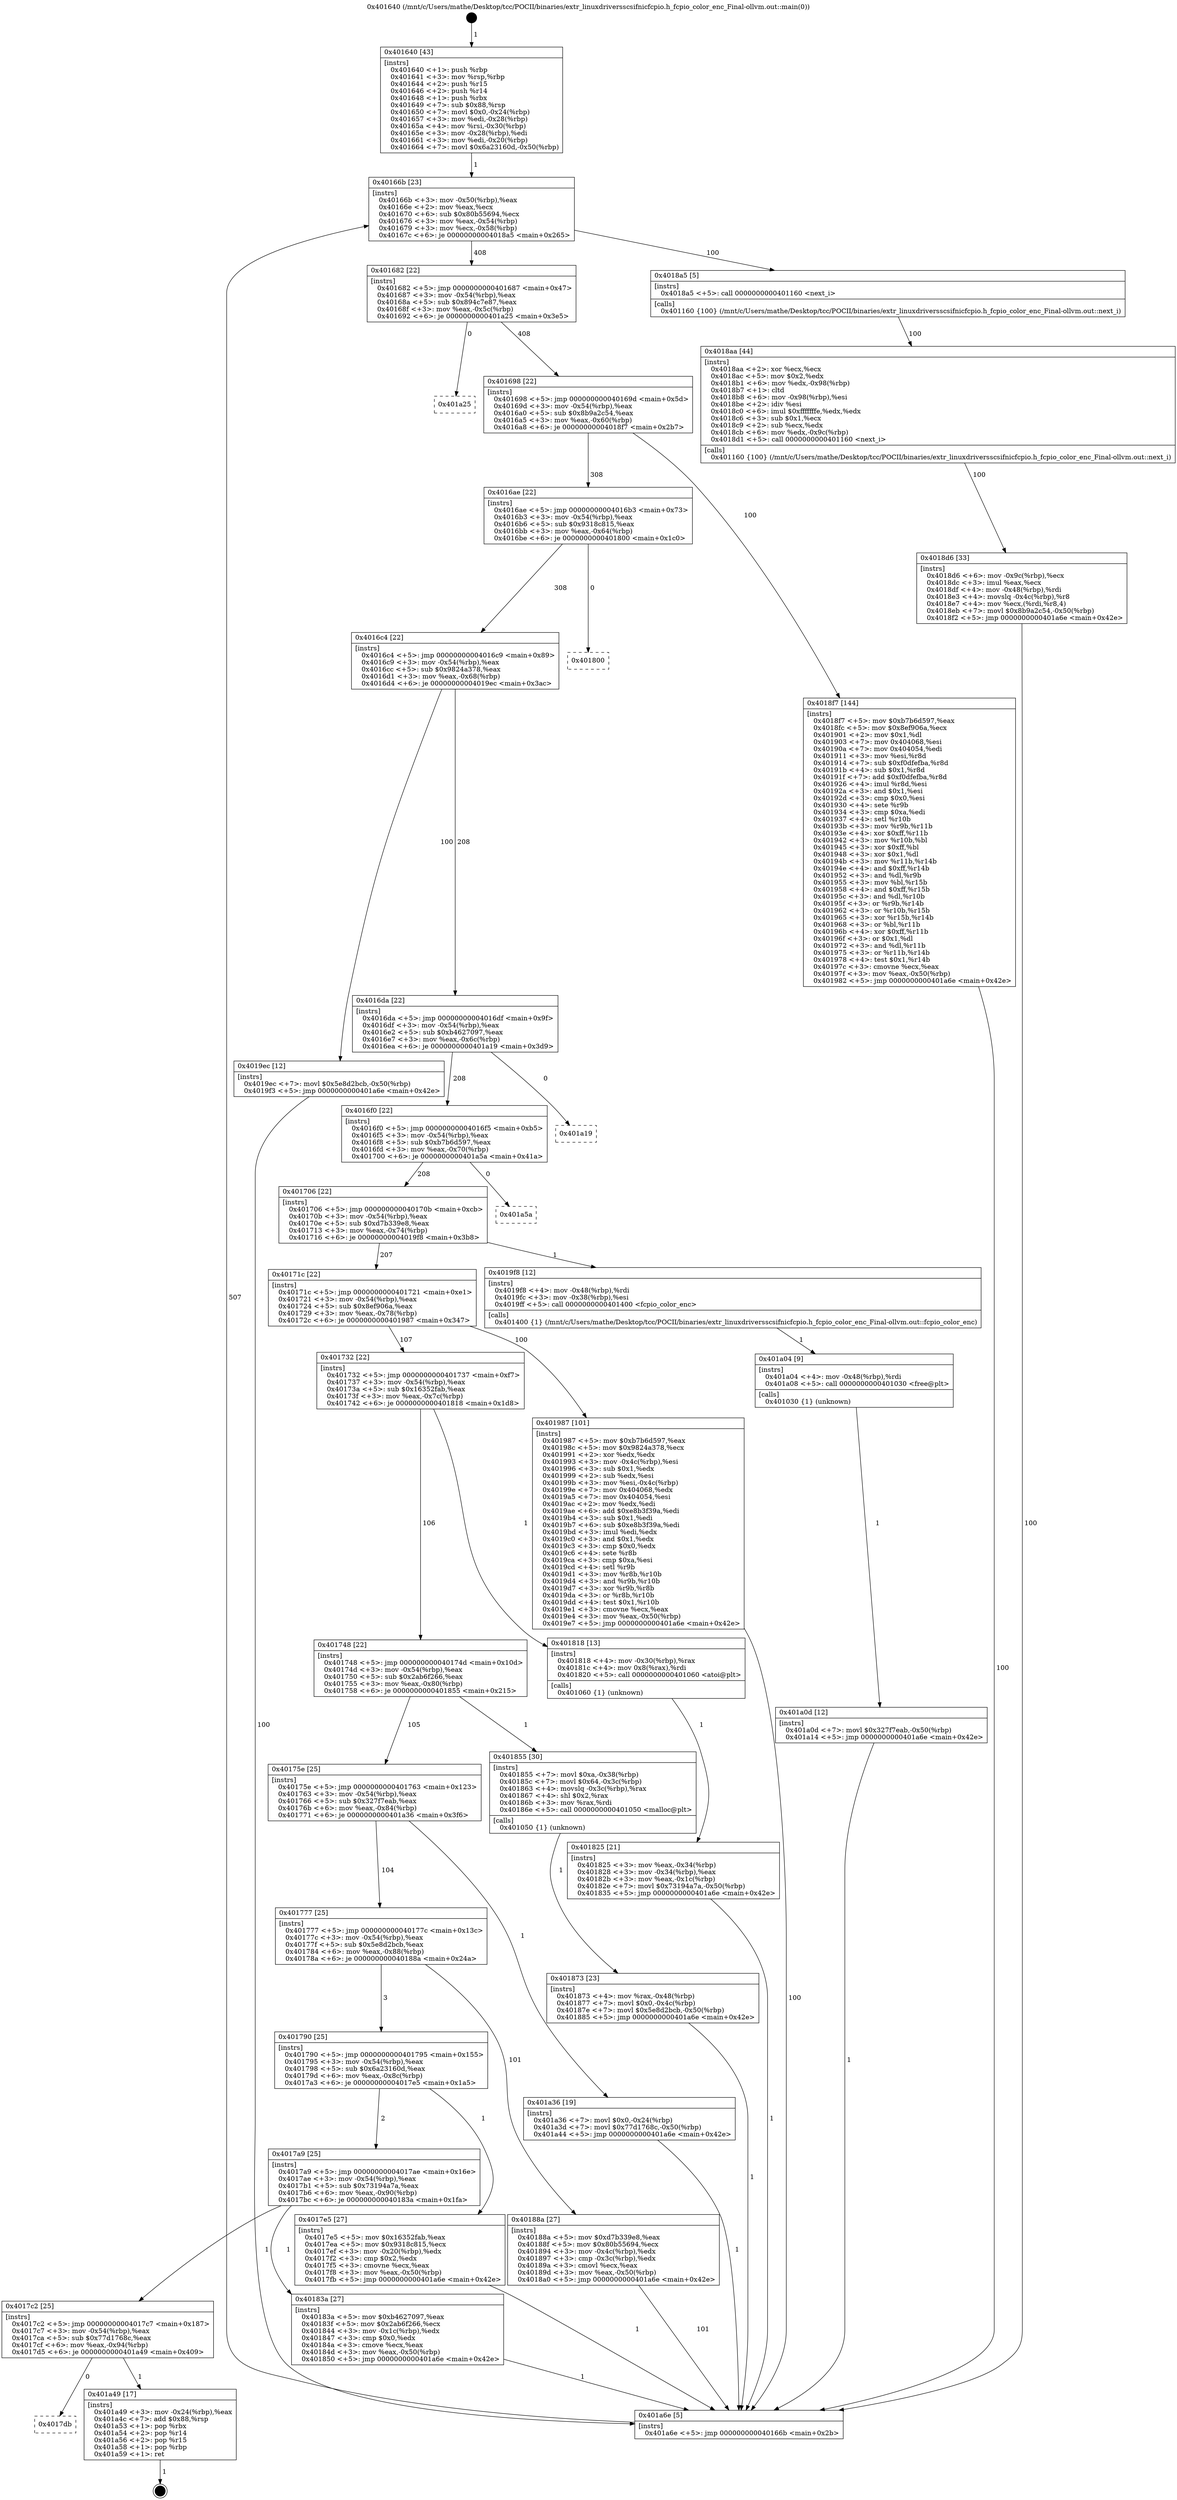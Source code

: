 digraph "0x401640" {
  label = "0x401640 (/mnt/c/Users/mathe/Desktop/tcc/POCII/binaries/extr_linuxdriversscsifnicfcpio.h_fcpio_color_enc_Final-ollvm.out::main(0))"
  labelloc = "t"
  node[shape=record]

  Entry [label="",width=0.3,height=0.3,shape=circle,fillcolor=black,style=filled]
  "0x40166b" [label="{
     0x40166b [23]\l
     | [instrs]\l
     &nbsp;&nbsp;0x40166b \<+3\>: mov -0x50(%rbp),%eax\l
     &nbsp;&nbsp;0x40166e \<+2\>: mov %eax,%ecx\l
     &nbsp;&nbsp;0x401670 \<+6\>: sub $0x80b55694,%ecx\l
     &nbsp;&nbsp;0x401676 \<+3\>: mov %eax,-0x54(%rbp)\l
     &nbsp;&nbsp;0x401679 \<+3\>: mov %ecx,-0x58(%rbp)\l
     &nbsp;&nbsp;0x40167c \<+6\>: je 00000000004018a5 \<main+0x265\>\l
  }"]
  "0x4018a5" [label="{
     0x4018a5 [5]\l
     | [instrs]\l
     &nbsp;&nbsp;0x4018a5 \<+5\>: call 0000000000401160 \<next_i\>\l
     | [calls]\l
     &nbsp;&nbsp;0x401160 \{100\} (/mnt/c/Users/mathe/Desktop/tcc/POCII/binaries/extr_linuxdriversscsifnicfcpio.h_fcpio_color_enc_Final-ollvm.out::next_i)\l
  }"]
  "0x401682" [label="{
     0x401682 [22]\l
     | [instrs]\l
     &nbsp;&nbsp;0x401682 \<+5\>: jmp 0000000000401687 \<main+0x47\>\l
     &nbsp;&nbsp;0x401687 \<+3\>: mov -0x54(%rbp),%eax\l
     &nbsp;&nbsp;0x40168a \<+5\>: sub $0x894c7e87,%eax\l
     &nbsp;&nbsp;0x40168f \<+3\>: mov %eax,-0x5c(%rbp)\l
     &nbsp;&nbsp;0x401692 \<+6\>: je 0000000000401a25 \<main+0x3e5\>\l
  }"]
  Exit [label="",width=0.3,height=0.3,shape=circle,fillcolor=black,style=filled,peripheries=2]
  "0x401a25" [label="{
     0x401a25\l
  }", style=dashed]
  "0x401698" [label="{
     0x401698 [22]\l
     | [instrs]\l
     &nbsp;&nbsp;0x401698 \<+5\>: jmp 000000000040169d \<main+0x5d\>\l
     &nbsp;&nbsp;0x40169d \<+3\>: mov -0x54(%rbp),%eax\l
     &nbsp;&nbsp;0x4016a0 \<+5\>: sub $0x8b9a2c54,%eax\l
     &nbsp;&nbsp;0x4016a5 \<+3\>: mov %eax,-0x60(%rbp)\l
     &nbsp;&nbsp;0x4016a8 \<+6\>: je 00000000004018f7 \<main+0x2b7\>\l
  }"]
  "0x4017db" [label="{
     0x4017db\l
  }", style=dashed]
  "0x4018f7" [label="{
     0x4018f7 [144]\l
     | [instrs]\l
     &nbsp;&nbsp;0x4018f7 \<+5\>: mov $0xb7b6d597,%eax\l
     &nbsp;&nbsp;0x4018fc \<+5\>: mov $0x8ef906a,%ecx\l
     &nbsp;&nbsp;0x401901 \<+2\>: mov $0x1,%dl\l
     &nbsp;&nbsp;0x401903 \<+7\>: mov 0x404068,%esi\l
     &nbsp;&nbsp;0x40190a \<+7\>: mov 0x404054,%edi\l
     &nbsp;&nbsp;0x401911 \<+3\>: mov %esi,%r8d\l
     &nbsp;&nbsp;0x401914 \<+7\>: sub $0xf0dfefba,%r8d\l
     &nbsp;&nbsp;0x40191b \<+4\>: sub $0x1,%r8d\l
     &nbsp;&nbsp;0x40191f \<+7\>: add $0xf0dfefba,%r8d\l
     &nbsp;&nbsp;0x401926 \<+4\>: imul %r8d,%esi\l
     &nbsp;&nbsp;0x40192a \<+3\>: and $0x1,%esi\l
     &nbsp;&nbsp;0x40192d \<+3\>: cmp $0x0,%esi\l
     &nbsp;&nbsp;0x401930 \<+4\>: sete %r9b\l
     &nbsp;&nbsp;0x401934 \<+3\>: cmp $0xa,%edi\l
     &nbsp;&nbsp;0x401937 \<+4\>: setl %r10b\l
     &nbsp;&nbsp;0x40193b \<+3\>: mov %r9b,%r11b\l
     &nbsp;&nbsp;0x40193e \<+4\>: xor $0xff,%r11b\l
     &nbsp;&nbsp;0x401942 \<+3\>: mov %r10b,%bl\l
     &nbsp;&nbsp;0x401945 \<+3\>: xor $0xff,%bl\l
     &nbsp;&nbsp;0x401948 \<+3\>: xor $0x1,%dl\l
     &nbsp;&nbsp;0x40194b \<+3\>: mov %r11b,%r14b\l
     &nbsp;&nbsp;0x40194e \<+4\>: and $0xff,%r14b\l
     &nbsp;&nbsp;0x401952 \<+3\>: and %dl,%r9b\l
     &nbsp;&nbsp;0x401955 \<+3\>: mov %bl,%r15b\l
     &nbsp;&nbsp;0x401958 \<+4\>: and $0xff,%r15b\l
     &nbsp;&nbsp;0x40195c \<+3\>: and %dl,%r10b\l
     &nbsp;&nbsp;0x40195f \<+3\>: or %r9b,%r14b\l
     &nbsp;&nbsp;0x401962 \<+3\>: or %r10b,%r15b\l
     &nbsp;&nbsp;0x401965 \<+3\>: xor %r15b,%r14b\l
     &nbsp;&nbsp;0x401968 \<+3\>: or %bl,%r11b\l
     &nbsp;&nbsp;0x40196b \<+4\>: xor $0xff,%r11b\l
     &nbsp;&nbsp;0x40196f \<+3\>: or $0x1,%dl\l
     &nbsp;&nbsp;0x401972 \<+3\>: and %dl,%r11b\l
     &nbsp;&nbsp;0x401975 \<+3\>: or %r11b,%r14b\l
     &nbsp;&nbsp;0x401978 \<+4\>: test $0x1,%r14b\l
     &nbsp;&nbsp;0x40197c \<+3\>: cmovne %ecx,%eax\l
     &nbsp;&nbsp;0x40197f \<+3\>: mov %eax,-0x50(%rbp)\l
     &nbsp;&nbsp;0x401982 \<+5\>: jmp 0000000000401a6e \<main+0x42e\>\l
  }"]
  "0x4016ae" [label="{
     0x4016ae [22]\l
     | [instrs]\l
     &nbsp;&nbsp;0x4016ae \<+5\>: jmp 00000000004016b3 \<main+0x73\>\l
     &nbsp;&nbsp;0x4016b3 \<+3\>: mov -0x54(%rbp),%eax\l
     &nbsp;&nbsp;0x4016b6 \<+5\>: sub $0x9318c815,%eax\l
     &nbsp;&nbsp;0x4016bb \<+3\>: mov %eax,-0x64(%rbp)\l
     &nbsp;&nbsp;0x4016be \<+6\>: je 0000000000401800 \<main+0x1c0\>\l
  }"]
  "0x401a49" [label="{
     0x401a49 [17]\l
     | [instrs]\l
     &nbsp;&nbsp;0x401a49 \<+3\>: mov -0x24(%rbp),%eax\l
     &nbsp;&nbsp;0x401a4c \<+7\>: add $0x88,%rsp\l
     &nbsp;&nbsp;0x401a53 \<+1\>: pop %rbx\l
     &nbsp;&nbsp;0x401a54 \<+2\>: pop %r14\l
     &nbsp;&nbsp;0x401a56 \<+2\>: pop %r15\l
     &nbsp;&nbsp;0x401a58 \<+1\>: pop %rbp\l
     &nbsp;&nbsp;0x401a59 \<+1\>: ret\l
  }"]
  "0x401800" [label="{
     0x401800\l
  }", style=dashed]
  "0x4016c4" [label="{
     0x4016c4 [22]\l
     | [instrs]\l
     &nbsp;&nbsp;0x4016c4 \<+5\>: jmp 00000000004016c9 \<main+0x89\>\l
     &nbsp;&nbsp;0x4016c9 \<+3\>: mov -0x54(%rbp),%eax\l
     &nbsp;&nbsp;0x4016cc \<+5\>: sub $0x9824a378,%eax\l
     &nbsp;&nbsp;0x4016d1 \<+3\>: mov %eax,-0x68(%rbp)\l
     &nbsp;&nbsp;0x4016d4 \<+6\>: je 00000000004019ec \<main+0x3ac\>\l
  }"]
  "0x401a0d" [label="{
     0x401a0d [12]\l
     | [instrs]\l
     &nbsp;&nbsp;0x401a0d \<+7\>: movl $0x327f7eab,-0x50(%rbp)\l
     &nbsp;&nbsp;0x401a14 \<+5\>: jmp 0000000000401a6e \<main+0x42e\>\l
  }"]
  "0x4019ec" [label="{
     0x4019ec [12]\l
     | [instrs]\l
     &nbsp;&nbsp;0x4019ec \<+7\>: movl $0x5e8d2bcb,-0x50(%rbp)\l
     &nbsp;&nbsp;0x4019f3 \<+5\>: jmp 0000000000401a6e \<main+0x42e\>\l
  }"]
  "0x4016da" [label="{
     0x4016da [22]\l
     | [instrs]\l
     &nbsp;&nbsp;0x4016da \<+5\>: jmp 00000000004016df \<main+0x9f\>\l
     &nbsp;&nbsp;0x4016df \<+3\>: mov -0x54(%rbp),%eax\l
     &nbsp;&nbsp;0x4016e2 \<+5\>: sub $0xb4627097,%eax\l
     &nbsp;&nbsp;0x4016e7 \<+3\>: mov %eax,-0x6c(%rbp)\l
     &nbsp;&nbsp;0x4016ea \<+6\>: je 0000000000401a19 \<main+0x3d9\>\l
  }"]
  "0x401a04" [label="{
     0x401a04 [9]\l
     | [instrs]\l
     &nbsp;&nbsp;0x401a04 \<+4\>: mov -0x48(%rbp),%rdi\l
     &nbsp;&nbsp;0x401a08 \<+5\>: call 0000000000401030 \<free@plt\>\l
     | [calls]\l
     &nbsp;&nbsp;0x401030 \{1\} (unknown)\l
  }"]
  "0x401a19" [label="{
     0x401a19\l
  }", style=dashed]
  "0x4016f0" [label="{
     0x4016f0 [22]\l
     | [instrs]\l
     &nbsp;&nbsp;0x4016f0 \<+5\>: jmp 00000000004016f5 \<main+0xb5\>\l
     &nbsp;&nbsp;0x4016f5 \<+3\>: mov -0x54(%rbp),%eax\l
     &nbsp;&nbsp;0x4016f8 \<+5\>: sub $0xb7b6d597,%eax\l
     &nbsp;&nbsp;0x4016fd \<+3\>: mov %eax,-0x70(%rbp)\l
     &nbsp;&nbsp;0x401700 \<+6\>: je 0000000000401a5a \<main+0x41a\>\l
  }"]
  "0x4018d6" [label="{
     0x4018d6 [33]\l
     | [instrs]\l
     &nbsp;&nbsp;0x4018d6 \<+6\>: mov -0x9c(%rbp),%ecx\l
     &nbsp;&nbsp;0x4018dc \<+3\>: imul %eax,%ecx\l
     &nbsp;&nbsp;0x4018df \<+4\>: mov -0x48(%rbp),%rdi\l
     &nbsp;&nbsp;0x4018e3 \<+4\>: movslq -0x4c(%rbp),%r8\l
     &nbsp;&nbsp;0x4018e7 \<+4\>: mov %ecx,(%rdi,%r8,4)\l
     &nbsp;&nbsp;0x4018eb \<+7\>: movl $0x8b9a2c54,-0x50(%rbp)\l
     &nbsp;&nbsp;0x4018f2 \<+5\>: jmp 0000000000401a6e \<main+0x42e\>\l
  }"]
  "0x401a5a" [label="{
     0x401a5a\l
  }", style=dashed]
  "0x401706" [label="{
     0x401706 [22]\l
     | [instrs]\l
     &nbsp;&nbsp;0x401706 \<+5\>: jmp 000000000040170b \<main+0xcb\>\l
     &nbsp;&nbsp;0x40170b \<+3\>: mov -0x54(%rbp),%eax\l
     &nbsp;&nbsp;0x40170e \<+5\>: sub $0xd7b339e8,%eax\l
     &nbsp;&nbsp;0x401713 \<+3\>: mov %eax,-0x74(%rbp)\l
     &nbsp;&nbsp;0x401716 \<+6\>: je 00000000004019f8 \<main+0x3b8\>\l
  }"]
  "0x4018aa" [label="{
     0x4018aa [44]\l
     | [instrs]\l
     &nbsp;&nbsp;0x4018aa \<+2\>: xor %ecx,%ecx\l
     &nbsp;&nbsp;0x4018ac \<+5\>: mov $0x2,%edx\l
     &nbsp;&nbsp;0x4018b1 \<+6\>: mov %edx,-0x98(%rbp)\l
     &nbsp;&nbsp;0x4018b7 \<+1\>: cltd\l
     &nbsp;&nbsp;0x4018b8 \<+6\>: mov -0x98(%rbp),%esi\l
     &nbsp;&nbsp;0x4018be \<+2\>: idiv %esi\l
     &nbsp;&nbsp;0x4018c0 \<+6\>: imul $0xfffffffe,%edx,%edx\l
     &nbsp;&nbsp;0x4018c6 \<+3\>: sub $0x1,%ecx\l
     &nbsp;&nbsp;0x4018c9 \<+2\>: sub %ecx,%edx\l
     &nbsp;&nbsp;0x4018cb \<+6\>: mov %edx,-0x9c(%rbp)\l
     &nbsp;&nbsp;0x4018d1 \<+5\>: call 0000000000401160 \<next_i\>\l
     | [calls]\l
     &nbsp;&nbsp;0x401160 \{100\} (/mnt/c/Users/mathe/Desktop/tcc/POCII/binaries/extr_linuxdriversscsifnicfcpio.h_fcpio_color_enc_Final-ollvm.out::next_i)\l
  }"]
  "0x4019f8" [label="{
     0x4019f8 [12]\l
     | [instrs]\l
     &nbsp;&nbsp;0x4019f8 \<+4\>: mov -0x48(%rbp),%rdi\l
     &nbsp;&nbsp;0x4019fc \<+3\>: mov -0x38(%rbp),%esi\l
     &nbsp;&nbsp;0x4019ff \<+5\>: call 0000000000401400 \<fcpio_color_enc\>\l
     | [calls]\l
     &nbsp;&nbsp;0x401400 \{1\} (/mnt/c/Users/mathe/Desktop/tcc/POCII/binaries/extr_linuxdriversscsifnicfcpio.h_fcpio_color_enc_Final-ollvm.out::fcpio_color_enc)\l
  }"]
  "0x40171c" [label="{
     0x40171c [22]\l
     | [instrs]\l
     &nbsp;&nbsp;0x40171c \<+5\>: jmp 0000000000401721 \<main+0xe1\>\l
     &nbsp;&nbsp;0x401721 \<+3\>: mov -0x54(%rbp),%eax\l
     &nbsp;&nbsp;0x401724 \<+5\>: sub $0x8ef906a,%eax\l
     &nbsp;&nbsp;0x401729 \<+3\>: mov %eax,-0x78(%rbp)\l
     &nbsp;&nbsp;0x40172c \<+6\>: je 0000000000401987 \<main+0x347\>\l
  }"]
  "0x401873" [label="{
     0x401873 [23]\l
     | [instrs]\l
     &nbsp;&nbsp;0x401873 \<+4\>: mov %rax,-0x48(%rbp)\l
     &nbsp;&nbsp;0x401877 \<+7\>: movl $0x0,-0x4c(%rbp)\l
     &nbsp;&nbsp;0x40187e \<+7\>: movl $0x5e8d2bcb,-0x50(%rbp)\l
     &nbsp;&nbsp;0x401885 \<+5\>: jmp 0000000000401a6e \<main+0x42e\>\l
  }"]
  "0x401987" [label="{
     0x401987 [101]\l
     | [instrs]\l
     &nbsp;&nbsp;0x401987 \<+5\>: mov $0xb7b6d597,%eax\l
     &nbsp;&nbsp;0x40198c \<+5\>: mov $0x9824a378,%ecx\l
     &nbsp;&nbsp;0x401991 \<+2\>: xor %edx,%edx\l
     &nbsp;&nbsp;0x401993 \<+3\>: mov -0x4c(%rbp),%esi\l
     &nbsp;&nbsp;0x401996 \<+3\>: sub $0x1,%edx\l
     &nbsp;&nbsp;0x401999 \<+2\>: sub %edx,%esi\l
     &nbsp;&nbsp;0x40199b \<+3\>: mov %esi,-0x4c(%rbp)\l
     &nbsp;&nbsp;0x40199e \<+7\>: mov 0x404068,%edx\l
     &nbsp;&nbsp;0x4019a5 \<+7\>: mov 0x404054,%esi\l
     &nbsp;&nbsp;0x4019ac \<+2\>: mov %edx,%edi\l
     &nbsp;&nbsp;0x4019ae \<+6\>: add $0xe8b3f39a,%edi\l
     &nbsp;&nbsp;0x4019b4 \<+3\>: sub $0x1,%edi\l
     &nbsp;&nbsp;0x4019b7 \<+6\>: sub $0xe8b3f39a,%edi\l
     &nbsp;&nbsp;0x4019bd \<+3\>: imul %edi,%edx\l
     &nbsp;&nbsp;0x4019c0 \<+3\>: and $0x1,%edx\l
     &nbsp;&nbsp;0x4019c3 \<+3\>: cmp $0x0,%edx\l
     &nbsp;&nbsp;0x4019c6 \<+4\>: sete %r8b\l
     &nbsp;&nbsp;0x4019ca \<+3\>: cmp $0xa,%esi\l
     &nbsp;&nbsp;0x4019cd \<+4\>: setl %r9b\l
     &nbsp;&nbsp;0x4019d1 \<+3\>: mov %r8b,%r10b\l
     &nbsp;&nbsp;0x4019d4 \<+3\>: and %r9b,%r10b\l
     &nbsp;&nbsp;0x4019d7 \<+3\>: xor %r9b,%r8b\l
     &nbsp;&nbsp;0x4019da \<+3\>: or %r8b,%r10b\l
     &nbsp;&nbsp;0x4019dd \<+4\>: test $0x1,%r10b\l
     &nbsp;&nbsp;0x4019e1 \<+3\>: cmovne %ecx,%eax\l
     &nbsp;&nbsp;0x4019e4 \<+3\>: mov %eax,-0x50(%rbp)\l
     &nbsp;&nbsp;0x4019e7 \<+5\>: jmp 0000000000401a6e \<main+0x42e\>\l
  }"]
  "0x401732" [label="{
     0x401732 [22]\l
     | [instrs]\l
     &nbsp;&nbsp;0x401732 \<+5\>: jmp 0000000000401737 \<main+0xf7\>\l
     &nbsp;&nbsp;0x401737 \<+3\>: mov -0x54(%rbp),%eax\l
     &nbsp;&nbsp;0x40173a \<+5\>: sub $0x16352fab,%eax\l
     &nbsp;&nbsp;0x40173f \<+3\>: mov %eax,-0x7c(%rbp)\l
     &nbsp;&nbsp;0x401742 \<+6\>: je 0000000000401818 \<main+0x1d8\>\l
  }"]
  "0x4017c2" [label="{
     0x4017c2 [25]\l
     | [instrs]\l
     &nbsp;&nbsp;0x4017c2 \<+5\>: jmp 00000000004017c7 \<main+0x187\>\l
     &nbsp;&nbsp;0x4017c7 \<+3\>: mov -0x54(%rbp),%eax\l
     &nbsp;&nbsp;0x4017ca \<+5\>: sub $0x77d1768c,%eax\l
     &nbsp;&nbsp;0x4017cf \<+6\>: mov %eax,-0x94(%rbp)\l
     &nbsp;&nbsp;0x4017d5 \<+6\>: je 0000000000401a49 \<main+0x409\>\l
  }"]
  "0x401818" [label="{
     0x401818 [13]\l
     | [instrs]\l
     &nbsp;&nbsp;0x401818 \<+4\>: mov -0x30(%rbp),%rax\l
     &nbsp;&nbsp;0x40181c \<+4\>: mov 0x8(%rax),%rdi\l
     &nbsp;&nbsp;0x401820 \<+5\>: call 0000000000401060 \<atoi@plt\>\l
     | [calls]\l
     &nbsp;&nbsp;0x401060 \{1\} (unknown)\l
  }"]
  "0x401748" [label="{
     0x401748 [22]\l
     | [instrs]\l
     &nbsp;&nbsp;0x401748 \<+5\>: jmp 000000000040174d \<main+0x10d\>\l
     &nbsp;&nbsp;0x40174d \<+3\>: mov -0x54(%rbp),%eax\l
     &nbsp;&nbsp;0x401750 \<+5\>: sub $0x2ab6f266,%eax\l
     &nbsp;&nbsp;0x401755 \<+3\>: mov %eax,-0x80(%rbp)\l
     &nbsp;&nbsp;0x401758 \<+6\>: je 0000000000401855 \<main+0x215\>\l
  }"]
  "0x40183a" [label="{
     0x40183a [27]\l
     | [instrs]\l
     &nbsp;&nbsp;0x40183a \<+5\>: mov $0xb4627097,%eax\l
     &nbsp;&nbsp;0x40183f \<+5\>: mov $0x2ab6f266,%ecx\l
     &nbsp;&nbsp;0x401844 \<+3\>: mov -0x1c(%rbp),%edx\l
     &nbsp;&nbsp;0x401847 \<+3\>: cmp $0x0,%edx\l
     &nbsp;&nbsp;0x40184a \<+3\>: cmove %ecx,%eax\l
     &nbsp;&nbsp;0x40184d \<+3\>: mov %eax,-0x50(%rbp)\l
     &nbsp;&nbsp;0x401850 \<+5\>: jmp 0000000000401a6e \<main+0x42e\>\l
  }"]
  "0x401855" [label="{
     0x401855 [30]\l
     | [instrs]\l
     &nbsp;&nbsp;0x401855 \<+7\>: movl $0xa,-0x38(%rbp)\l
     &nbsp;&nbsp;0x40185c \<+7\>: movl $0x64,-0x3c(%rbp)\l
     &nbsp;&nbsp;0x401863 \<+4\>: movslq -0x3c(%rbp),%rax\l
     &nbsp;&nbsp;0x401867 \<+4\>: shl $0x2,%rax\l
     &nbsp;&nbsp;0x40186b \<+3\>: mov %rax,%rdi\l
     &nbsp;&nbsp;0x40186e \<+5\>: call 0000000000401050 \<malloc@plt\>\l
     | [calls]\l
     &nbsp;&nbsp;0x401050 \{1\} (unknown)\l
  }"]
  "0x40175e" [label="{
     0x40175e [25]\l
     | [instrs]\l
     &nbsp;&nbsp;0x40175e \<+5\>: jmp 0000000000401763 \<main+0x123\>\l
     &nbsp;&nbsp;0x401763 \<+3\>: mov -0x54(%rbp),%eax\l
     &nbsp;&nbsp;0x401766 \<+5\>: sub $0x327f7eab,%eax\l
     &nbsp;&nbsp;0x40176b \<+6\>: mov %eax,-0x84(%rbp)\l
     &nbsp;&nbsp;0x401771 \<+6\>: je 0000000000401a36 \<main+0x3f6\>\l
  }"]
  "0x401825" [label="{
     0x401825 [21]\l
     | [instrs]\l
     &nbsp;&nbsp;0x401825 \<+3\>: mov %eax,-0x34(%rbp)\l
     &nbsp;&nbsp;0x401828 \<+3\>: mov -0x34(%rbp),%eax\l
     &nbsp;&nbsp;0x40182b \<+3\>: mov %eax,-0x1c(%rbp)\l
     &nbsp;&nbsp;0x40182e \<+7\>: movl $0x73194a7a,-0x50(%rbp)\l
     &nbsp;&nbsp;0x401835 \<+5\>: jmp 0000000000401a6e \<main+0x42e\>\l
  }"]
  "0x401a36" [label="{
     0x401a36 [19]\l
     | [instrs]\l
     &nbsp;&nbsp;0x401a36 \<+7\>: movl $0x0,-0x24(%rbp)\l
     &nbsp;&nbsp;0x401a3d \<+7\>: movl $0x77d1768c,-0x50(%rbp)\l
     &nbsp;&nbsp;0x401a44 \<+5\>: jmp 0000000000401a6e \<main+0x42e\>\l
  }"]
  "0x401777" [label="{
     0x401777 [25]\l
     | [instrs]\l
     &nbsp;&nbsp;0x401777 \<+5\>: jmp 000000000040177c \<main+0x13c\>\l
     &nbsp;&nbsp;0x40177c \<+3\>: mov -0x54(%rbp),%eax\l
     &nbsp;&nbsp;0x40177f \<+5\>: sub $0x5e8d2bcb,%eax\l
     &nbsp;&nbsp;0x401784 \<+6\>: mov %eax,-0x88(%rbp)\l
     &nbsp;&nbsp;0x40178a \<+6\>: je 000000000040188a \<main+0x24a\>\l
  }"]
  "0x401640" [label="{
     0x401640 [43]\l
     | [instrs]\l
     &nbsp;&nbsp;0x401640 \<+1\>: push %rbp\l
     &nbsp;&nbsp;0x401641 \<+3\>: mov %rsp,%rbp\l
     &nbsp;&nbsp;0x401644 \<+2\>: push %r15\l
     &nbsp;&nbsp;0x401646 \<+2\>: push %r14\l
     &nbsp;&nbsp;0x401648 \<+1\>: push %rbx\l
     &nbsp;&nbsp;0x401649 \<+7\>: sub $0x88,%rsp\l
     &nbsp;&nbsp;0x401650 \<+7\>: movl $0x0,-0x24(%rbp)\l
     &nbsp;&nbsp;0x401657 \<+3\>: mov %edi,-0x28(%rbp)\l
     &nbsp;&nbsp;0x40165a \<+4\>: mov %rsi,-0x30(%rbp)\l
     &nbsp;&nbsp;0x40165e \<+3\>: mov -0x28(%rbp),%edi\l
     &nbsp;&nbsp;0x401661 \<+3\>: mov %edi,-0x20(%rbp)\l
     &nbsp;&nbsp;0x401664 \<+7\>: movl $0x6a23160d,-0x50(%rbp)\l
  }"]
  "0x40188a" [label="{
     0x40188a [27]\l
     | [instrs]\l
     &nbsp;&nbsp;0x40188a \<+5\>: mov $0xd7b339e8,%eax\l
     &nbsp;&nbsp;0x40188f \<+5\>: mov $0x80b55694,%ecx\l
     &nbsp;&nbsp;0x401894 \<+3\>: mov -0x4c(%rbp),%edx\l
     &nbsp;&nbsp;0x401897 \<+3\>: cmp -0x3c(%rbp),%edx\l
     &nbsp;&nbsp;0x40189a \<+3\>: cmovl %ecx,%eax\l
     &nbsp;&nbsp;0x40189d \<+3\>: mov %eax,-0x50(%rbp)\l
     &nbsp;&nbsp;0x4018a0 \<+5\>: jmp 0000000000401a6e \<main+0x42e\>\l
  }"]
  "0x401790" [label="{
     0x401790 [25]\l
     | [instrs]\l
     &nbsp;&nbsp;0x401790 \<+5\>: jmp 0000000000401795 \<main+0x155\>\l
     &nbsp;&nbsp;0x401795 \<+3\>: mov -0x54(%rbp),%eax\l
     &nbsp;&nbsp;0x401798 \<+5\>: sub $0x6a23160d,%eax\l
     &nbsp;&nbsp;0x40179d \<+6\>: mov %eax,-0x8c(%rbp)\l
     &nbsp;&nbsp;0x4017a3 \<+6\>: je 00000000004017e5 \<main+0x1a5\>\l
  }"]
  "0x401a6e" [label="{
     0x401a6e [5]\l
     | [instrs]\l
     &nbsp;&nbsp;0x401a6e \<+5\>: jmp 000000000040166b \<main+0x2b\>\l
  }"]
  "0x4017e5" [label="{
     0x4017e5 [27]\l
     | [instrs]\l
     &nbsp;&nbsp;0x4017e5 \<+5\>: mov $0x16352fab,%eax\l
     &nbsp;&nbsp;0x4017ea \<+5\>: mov $0x9318c815,%ecx\l
     &nbsp;&nbsp;0x4017ef \<+3\>: mov -0x20(%rbp),%edx\l
     &nbsp;&nbsp;0x4017f2 \<+3\>: cmp $0x2,%edx\l
     &nbsp;&nbsp;0x4017f5 \<+3\>: cmovne %ecx,%eax\l
     &nbsp;&nbsp;0x4017f8 \<+3\>: mov %eax,-0x50(%rbp)\l
     &nbsp;&nbsp;0x4017fb \<+5\>: jmp 0000000000401a6e \<main+0x42e\>\l
  }"]
  "0x4017a9" [label="{
     0x4017a9 [25]\l
     | [instrs]\l
     &nbsp;&nbsp;0x4017a9 \<+5\>: jmp 00000000004017ae \<main+0x16e\>\l
     &nbsp;&nbsp;0x4017ae \<+3\>: mov -0x54(%rbp),%eax\l
     &nbsp;&nbsp;0x4017b1 \<+5\>: sub $0x73194a7a,%eax\l
     &nbsp;&nbsp;0x4017b6 \<+6\>: mov %eax,-0x90(%rbp)\l
     &nbsp;&nbsp;0x4017bc \<+6\>: je 000000000040183a \<main+0x1fa\>\l
  }"]
  Entry -> "0x401640" [label=" 1"]
  "0x40166b" -> "0x4018a5" [label=" 100"]
  "0x40166b" -> "0x401682" [label=" 408"]
  "0x401a49" -> Exit [label=" 1"]
  "0x401682" -> "0x401a25" [label=" 0"]
  "0x401682" -> "0x401698" [label=" 408"]
  "0x4017c2" -> "0x4017db" [label=" 0"]
  "0x401698" -> "0x4018f7" [label=" 100"]
  "0x401698" -> "0x4016ae" [label=" 308"]
  "0x4017c2" -> "0x401a49" [label=" 1"]
  "0x4016ae" -> "0x401800" [label=" 0"]
  "0x4016ae" -> "0x4016c4" [label=" 308"]
  "0x401a36" -> "0x401a6e" [label=" 1"]
  "0x4016c4" -> "0x4019ec" [label=" 100"]
  "0x4016c4" -> "0x4016da" [label=" 208"]
  "0x401a0d" -> "0x401a6e" [label=" 1"]
  "0x4016da" -> "0x401a19" [label=" 0"]
  "0x4016da" -> "0x4016f0" [label=" 208"]
  "0x401a04" -> "0x401a0d" [label=" 1"]
  "0x4016f0" -> "0x401a5a" [label=" 0"]
  "0x4016f0" -> "0x401706" [label=" 208"]
  "0x4019f8" -> "0x401a04" [label=" 1"]
  "0x401706" -> "0x4019f8" [label=" 1"]
  "0x401706" -> "0x40171c" [label=" 207"]
  "0x4019ec" -> "0x401a6e" [label=" 100"]
  "0x40171c" -> "0x401987" [label=" 100"]
  "0x40171c" -> "0x401732" [label=" 107"]
  "0x401987" -> "0x401a6e" [label=" 100"]
  "0x401732" -> "0x401818" [label=" 1"]
  "0x401732" -> "0x401748" [label=" 106"]
  "0x4018f7" -> "0x401a6e" [label=" 100"]
  "0x401748" -> "0x401855" [label=" 1"]
  "0x401748" -> "0x40175e" [label=" 105"]
  "0x4018d6" -> "0x401a6e" [label=" 100"]
  "0x40175e" -> "0x401a36" [label=" 1"]
  "0x40175e" -> "0x401777" [label=" 104"]
  "0x4018a5" -> "0x4018aa" [label=" 100"]
  "0x401777" -> "0x40188a" [label=" 101"]
  "0x401777" -> "0x401790" [label=" 3"]
  "0x40188a" -> "0x401a6e" [label=" 101"]
  "0x401790" -> "0x4017e5" [label=" 1"]
  "0x401790" -> "0x4017a9" [label=" 2"]
  "0x4017e5" -> "0x401a6e" [label=" 1"]
  "0x401640" -> "0x40166b" [label=" 1"]
  "0x401a6e" -> "0x40166b" [label=" 507"]
  "0x401818" -> "0x401825" [label=" 1"]
  "0x401825" -> "0x401a6e" [label=" 1"]
  "0x4018aa" -> "0x4018d6" [label=" 100"]
  "0x4017a9" -> "0x40183a" [label=" 1"]
  "0x4017a9" -> "0x4017c2" [label=" 1"]
  "0x40183a" -> "0x401a6e" [label=" 1"]
  "0x401855" -> "0x401873" [label=" 1"]
  "0x401873" -> "0x401a6e" [label=" 1"]
}
